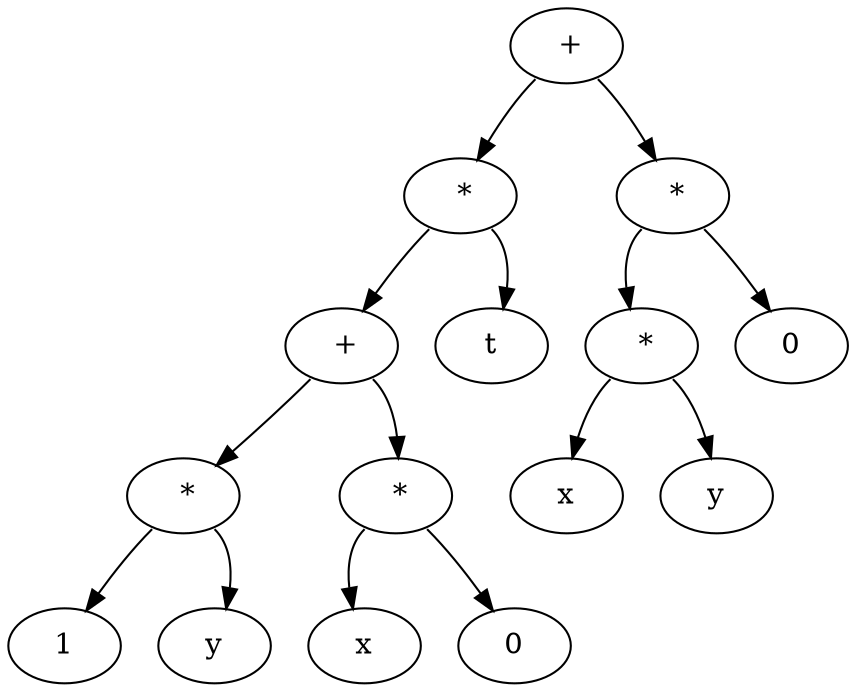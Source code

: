 digraph G {
93993717759936[label = "1"]
93993717759856[label = " *"]
93993717759856:sw ->93993717759936;
93993717759856:se ->93993717760016;
93993717760016[label = "y"]
93993717759776[label = " +"]
93993717759776:sw ->93993717759856;
93993717759776:se ->93993717760096;
93993717760176[label = "x"]
93993717760096[label = " *"]
93993717760096:sw ->93993717760176;
93993717760096:se ->93993717760256;
93993717760256[label = "0"]
93993717759696[label = " *"]
93993717759696:sw ->93993717759776;
93993717759696:se ->93993717760336;
93993717760336[label = "t"]
93993717759616[label = " +"]
93993717759616:sw ->93993717759696;
93993717759616:se ->93993717760416;
93993717760656[label = "x"]
93993717760496[label = " *"]
93993717760496:sw ->93993717760656;
93993717760496:se ->93993717760576;
93993717760576[label = "y"]
93993717760416[label = " *"]
93993717760416:sw ->93993717760496;
93993717760416:se ->93993717760736;
93993717760736[label = "0"]

}